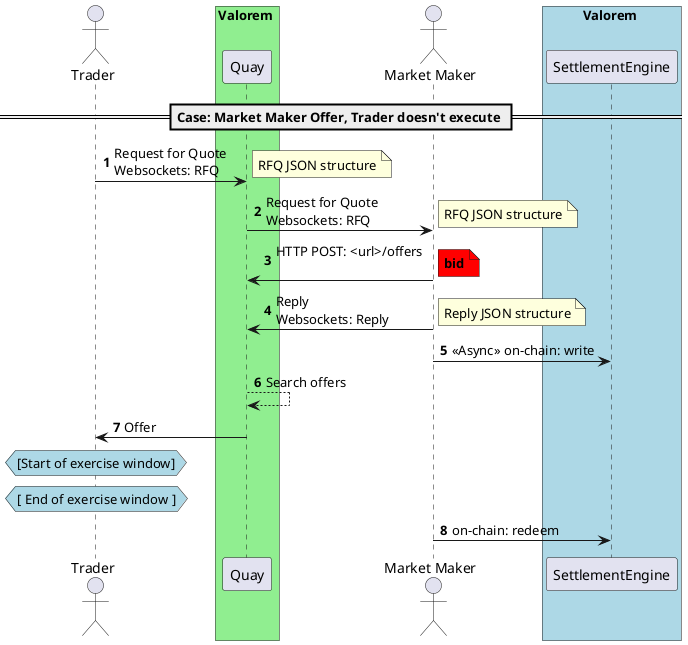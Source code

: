 @startuml

actor Trader
box Valorem #LightGreen
participant Quay
end box
actor "Market Maker" as MM
box Valorem #LightBlue
participant SettlementEngine as SE
end box

== Case: Market Maker Offer, Trader doesn't execute ==
autonumber
Trader -> Quay: Request for Quote\nWebsockets: RFQ
note right
RFQ JSON structure
end note
Quay -> MM: Request for Quote\nWebsockets: RFQ
note right
RFQ JSON structure
end note
MM -> Quay: HTTP POST: <url>/offers\n
note right #red
**bid**
end note
MM -> Quay: Reply\nWebsockets: Reply
note right
Reply JSON structure
end note
MM -> SE: <<Async>> on-chain: write
Quay --> Quay: Search offers
Quay -> Trader: Offer
hnote over Trader #lightBlue
[Start of exercise window]
end hnote
hnote over Trader #lightBlue
[ End of exercise window ]
end hnote
MM -> SE: on-chain: redeem
@enduml